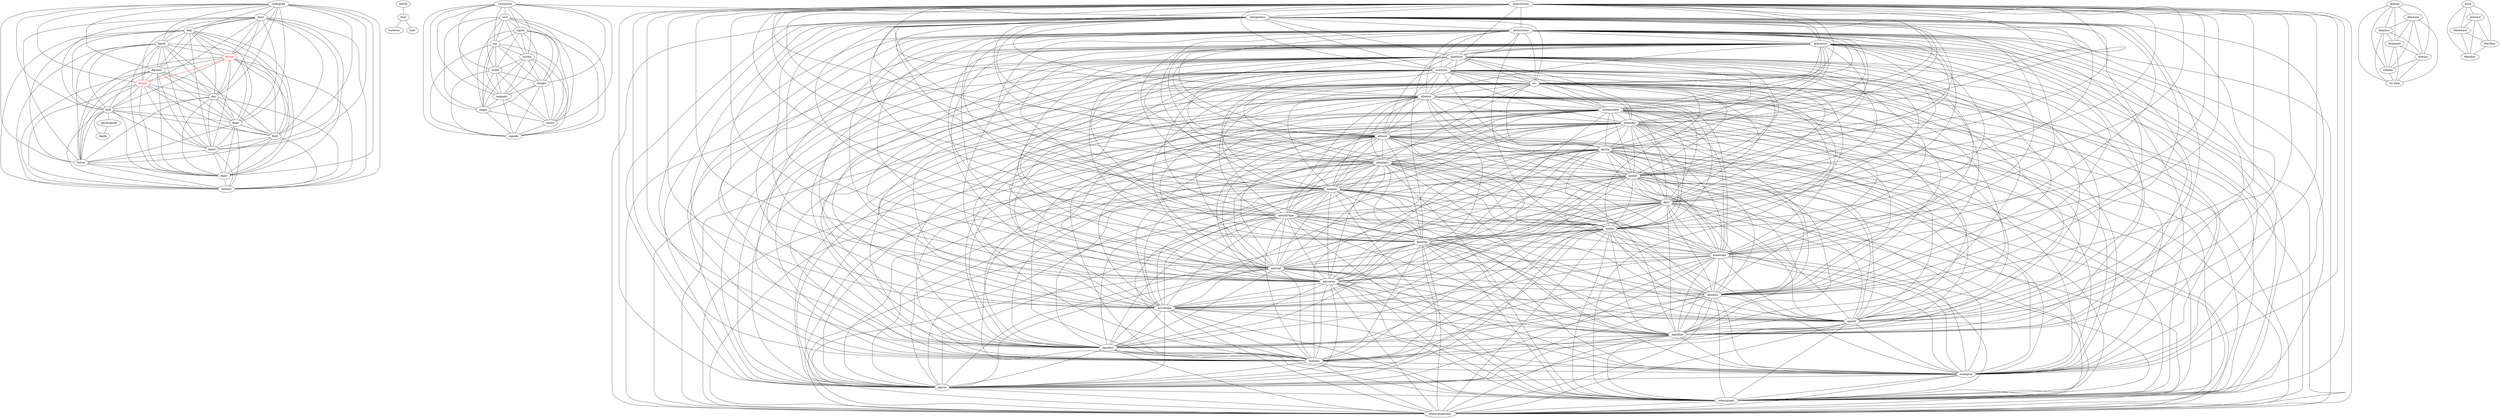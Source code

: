 strict graph  {
"unfeigned";
"dairy";
"lady";
"figure";
"fiction" [color=red fontcolor=red shape=hexagon];
"figment";
"dough" [color=red fontcolor=red shape=hexagon];
"dey";
"duff";
"feign";
"feint";
"donut";
"fictive";
"dight";
"teichoic";
"beetle";
"beat";
"vivisection";
"sect";
"signal";
"sax";
"scythe";
"sickle";
"shingle";
"segment";
"segno";
"resect";
"signate";
"domain";
"demesne";
"dominus";
"dominate";
"domino";
"vidame";
"Sir John";
"anacoluthon";
"abiogenesis";
"abranchiata";
"achymous";
"amethyst";
"acarpous";
"un-";
"atheism";
"achlamydate";
"philately";
"atheist";
"aporia";
"adiabatic";
"apodal";
"acapnia";
"Apus";
"alexithymia";
"abulia";
"agnatha";
"azeotrope";
"aneroid";
"adynaton";
"akinesia";
"acyrologia";
"agnath";
"agnathia";
"agnathic";
"Atalanta";
"acampsia";
"agyria";
"adoxograph";
"adermatoglyphia";
"ward";
"steward";
"Hereward";
"Wardlaw";
"Wardlow";
"paratyphoid";
"depth";
"buttress";
"boot";
"unfeigned" -- "dairy";
"unfeigned" -- "lady";
"unfeigned" -- "figure";
"unfeigned" -- "fiction";
"unfeigned" -- "figment";
"unfeigned" -- "dough";
"unfeigned" -- "dey";
"unfeigned" -- "duff";
"unfeigned" -- "feign";
"unfeigned" -- "feint";
"unfeigned" -- "donut";
"unfeigned" -- "fictive";
"unfeigned" -- "dight";
"unfeigned" -- "teichoic";
"dairy" -- "figment";
"dairy" -- "feign";
"dairy" -- "lady";
"dairy" -- "figure";
"dairy" -- "fiction";
"dairy" -- "dough";
"dairy" -- "dey";
"dairy" -- "duff";
"dairy" -- "feint";
"dairy" -- "donut";
"dairy" -- "fictive";
"dairy" -- "dight";
"dairy" -- "teichoic";
"lady" -- "figment";
"lady" -- "feign";
"lady" -- "feint";
"lady" -- "teichoic";
"lady" -- "figure";
"lady" -- "fiction";
"lady" -- "dough";
"lady" -- "dey";
"lady" -- "duff";
"lady" -- "donut";
"lady" -- "fictive";
"lady" -- "dight";
"figure" -- "figment";
"figure" -- "feign";
"figure" -- "feint";
"figure" -- "teichoic";
"figure" -- "donut";
"figure" -- "fiction";
"figure" -- "dough";
"figure" -- "dey";
"figure" -- "duff";
"figure" -- "fictive";
"figure" -- "dight";
"fiction" -- "figment";
"fiction" -- "feign";
"fiction" -- "feint";
"fiction" -- "teichoic";
"fiction" -- "donut";
"fiction" -- "duff";
"fiction" -- "dight";
"fiction" -- "dey";
"fiction" -- "dough" [color=red];
"fiction" -- "fictive";
"figment" -- "dough";
"figment" -- "dey";
"figment" -- "duff";
"figment" -- "feign";
"figment" -- "feint";
"figment" -- "donut";
"figment" -- "fictive";
"figment" -- "dight";
"figment" -- "teichoic";
"dough" -- "feign";
"dough" -- "feint";
"dough" -- "teichoic";
"dough" -- "donut";
"dough" -- "duff";
"dough" -- "dight";
"dough" -- "dey";
"dough" -- "fictive";
"dey" -- "feign";
"dey" -- "feint";
"dey" -- "teichoic";
"dey" -- "donut";
"dey" -- "duff";
"dey" -- "dight";
"dey" -- "fictive";
"duff" -- "feign";
"duff" -- "feint";
"duff" -- "paratyphoid";
"duff" -- "teichoic";
"duff" -- "donut";
"duff" -- "fictive";
"duff" -- "dight";
"duff" -- "depth";
"feign" -- "feint";
"feign" -- "donut";
"feign" -- "fictive";
"feign" -- "dight";
"feign" -- "teichoic";
"feint" -- "donut";
"feint" -- "fictive";
"feint" -- "dight";
"feint" -- "teichoic";
"donut" -- "teichoic";
"donut" -- "fictive";
"donut" -- "dight";
"fictive" -- "teichoic";
"fictive" -- "dight";
"dight" -- "teichoic";
"beetle" -- "beat";
"beat" -- "buttress";
"beat" -- "boot";
"vivisection" -- "sect";
"vivisection" -- "segno";
"vivisection" -- "resect";
"vivisection" -- "scythe";
"vivisection" -- "abiogenesis";
"vivisection" -- "signal";
"vivisection" -- "sax";
"vivisection" -- "sickle";
"vivisection" -- "shingle";
"vivisection" -- "segment";
"vivisection" -- "signate";
"sect" -- "signal";
"sect" -- "sax";
"sect" -- "scythe";
"sect" -- "sickle";
"sect" -- "shingle";
"sect" -- "segment";
"sect" -- "segno";
"sect" -- "resect";
"sect" -- "signate";
"signal" -- "segno";
"signal" -- "resect";
"signal" -- "scythe";
"signal" -- "shingle";
"signal" -- "signate";
"signal" -- "sax";
"signal" -- "sickle";
"signal" -- "segment";
"sax" -- "segno";
"sax" -- "resect";
"sax" -- "scythe";
"sax" -- "shingle";
"sax" -- "signate";
"sax" -- "sickle";
"sax" -- "segment";
"scythe" -- "segno";
"scythe" -- "resect";
"scythe" -- "sickle";
"scythe" -- "shingle";
"scythe" -- "segment";
"scythe" -- "signate";
"sickle" -- "segno";
"sickle" -- "resect";
"sickle" -- "shingle";
"sickle" -- "signate";
"sickle" -- "segment";
"shingle" -- "segno";
"shingle" -- "resect";
"shingle" -- "segment";
"shingle" -- "signate";
"segment" -- "segno";
"segment" -- "resect";
"segment" -- "signate";
"segno" -- "resect";
"segno" -- "signate";
"resect" -- "signate";
"domain" -- "demesne";
"domain" -- "Sir John";
"domain" -- "dominus";
"domain" -- "dominate";
"domain" -- "vidame";
"domain" -- "domino";
"demesne" -- "dominus";
"demesne" -- "dominate";
"demesne" -- "domino";
"demesne" -- "vidame";
"demesne" -- "Sir John";
"dominus" -- "Sir John";
"dominus" -- "dominate";
"dominus" -- "domino";
"dominus" -- "vidame";
"dominate" -- "Sir John";
"dominate" -- "domino";
"dominate" -- "vidame";
"domino" -- "Sir John";
"domino" -- "vidame";
"vidame" -- "Sir John";
"anacoluthon" -- "abiogenesis";
"anacoluthon" -- "abranchiata";
"anacoluthon" -- "achymous";
"anacoluthon" -- "amethyst";
"anacoluthon" -- "acarpous";
"anacoluthon" -- "un-";
"anacoluthon" -- "atheism";
"anacoluthon" -- "achlamydate";
"anacoluthon" -- "philately";
"anacoluthon" -- "atheist";
"anacoluthon" -- "aporia";
"anacoluthon" -- "adiabatic";
"anacoluthon" -- "apodal";
"anacoluthon" -- "acapnia";
"anacoluthon" -- "Apus";
"anacoluthon" -- "alexithymia";
"anacoluthon" -- "abulia";
"anacoluthon" -- "agnatha";
"anacoluthon" -- "azeotrope";
"anacoluthon" -- "aneroid";
"anacoluthon" -- "adynaton";
"anacoluthon" -- "akinesia";
"anacoluthon" -- "acyrologia";
"anacoluthon" -- "agnath";
"anacoluthon" -- "agnathia";
"anacoluthon" -- "agnathic";
"anacoluthon" -- "Atalanta";
"anacoluthon" -- "acampsia";
"anacoluthon" -- "agyria";
"anacoluthon" -- "adoxograph";
"anacoluthon" -- "adermatoglyphia";
"abiogenesis" -- "adynaton";
"abiogenesis" -- "atheist";
"abiogenesis" -- "agnathia";
"abiogenesis" -- "adermatoglyphia";
"abiogenesis" -- "agnathic";
"abiogenesis" -- "achymous";
"abiogenesis" -- "agnath";
"abiogenesis" -- "un-";
"abiogenesis" -- "alexithymia";
"abiogenesis" -- "acyrologia";
"abiogenesis" -- "abranchiata";
"abiogenesis" -- "abulia";
"abiogenesis" -- "aporia";
"abiogenesis" -- "aneroid";
"abiogenesis" -- "acapnia";
"abiogenesis" -- "acampsia";
"abiogenesis" -- "atheism";
"abiogenesis" -- "adiabatic";
"abiogenesis" -- "agyria";
"abiogenesis" -- "adoxograph";
"abiogenesis" -- "akinesia";
"abiogenesis" -- "Apus";
"abiogenesis" -- "azeotrope";
"abiogenesis" -- "acarpous";
"abiogenesis" -- "amethyst";
"abiogenesis" -- "agnatha";
"abiogenesis" -- "achlamydate";
"abiogenesis" -- "Atalanta";
"abiogenesis" -- "apodal";
"abiogenesis" -- "philately";
"abranchiata" -- "adynaton";
"abranchiata" -- "atheist";
"abranchiata" -- "agnathia";
"abranchiata" -- "adermatoglyphia";
"abranchiata" -- "agnathic";
"abranchiata" -- "achymous";
"abranchiata" -- "agnath";
"abranchiata" -- "un-";
"abranchiata" -- "alexithymia";
"abranchiata" -- "acyrologia";
"abranchiata" -- "amethyst";
"abranchiata" -- "acarpous";
"abranchiata" -- "atheism";
"abranchiata" -- "achlamydate";
"abranchiata" -- "philately";
"abranchiata" -- "aporia";
"abranchiata" -- "adiabatic";
"abranchiata" -- "apodal";
"abranchiata" -- "acapnia";
"abranchiata" -- "Apus";
"abranchiata" -- "abulia";
"abranchiata" -- "agnatha";
"abranchiata" -- "azeotrope";
"abranchiata" -- "aneroid";
"abranchiata" -- "akinesia";
"abranchiata" -- "Atalanta";
"abranchiata" -- "acampsia";
"abranchiata" -- "agyria";
"abranchiata" -- "adoxograph";
"achymous" -- "adynaton";
"achymous" -- "atheist";
"achymous" -- "agnathia";
"achymous" -- "adermatoglyphia";
"achymous" -- "agnathic";
"achymous" -- "amethyst";
"achymous" -- "acarpous";
"achymous" -- "un-";
"achymous" -- "atheism";
"achymous" -- "achlamydate";
"achymous" -- "philately";
"achymous" -- "aporia";
"achymous" -- "adiabatic";
"achymous" -- "apodal";
"achymous" -- "acapnia";
"achymous" -- "Apus";
"achymous" -- "alexithymia";
"achymous" -- "abulia";
"achymous" -- "agnatha";
"achymous" -- "azeotrope";
"achymous" -- "aneroid";
"achymous" -- "akinesia";
"achymous" -- "acyrologia";
"achymous" -- "agnath";
"achymous" -- "Atalanta";
"achymous" -- "acampsia";
"achymous" -- "agyria";
"achymous" -- "adoxograph";
"amethyst" -- "adynaton";
"amethyst" -- "atheist";
"amethyst" -- "agnathia";
"amethyst" -- "adermatoglyphia";
"amethyst" -- "agnathic";
"amethyst" -- "agnath";
"amethyst" -- "un-";
"amethyst" -- "alexithymia";
"amethyst" -- "acyrologia";
"amethyst" -- "abulia";
"amethyst" -- "aporia";
"amethyst" -- "aneroid";
"amethyst" -- "acapnia";
"amethyst" -- "acampsia";
"amethyst" -- "atheism";
"amethyst" -- "adiabatic";
"amethyst" -- "agyria";
"amethyst" -- "adoxograph";
"amethyst" -- "akinesia";
"amethyst" -- "Apus";
"amethyst" -- "azeotrope";
"amethyst" -- "acarpous";
"amethyst" -- "achlamydate";
"amethyst" -- "philately";
"amethyst" -- "apodal";
"amethyst" -- "agnatha";
"amethyst" -- "Atalanta";
"acarpous" -- "adynaton";
"acarpous" -- "atheist";
"acarpous" -- "agnathia";
"acarpous" -- "adermatoglyphia";
"acarpous" -- "agnathic";
"acarpous" -- "agnath";
"acarpous" -- "un-";
"acarpous" -- "alexithymia";
"acarpous" -- "acyrologia";
"acarpous" -- "abulia";
"acarpous" -- "aporia";
"acarpous" -- "aneroid";
"acarpous" -- "acapnia";
"acarpous" -- "acampsia";
"acarpous" -- "atheism";
"acarpous" -- "adiabatic";
"acarpous" -- "agyria";
"acarpous" -- "adoxograph";
"acarpous" -- "akinesia";
"acarpous" -- "Apus";
"acarpous" -- "azeotrope";
"acarpous" -- "achlamydate";
"acarpous" -- "philately";
"acarpous" -- "apodal";
"acarpous" -- "agnatha";
"acarpous" -- "Atalanta";
"un-" -- "adynaton";
"un-" -- "atheist";
"un-" -- "agnathia";
"un-" -- "adermatoglyphia";
"un-" -- "agnathic";
"un-" -- "agnath";
"un-" -- "atheism";
"un-" -- "achlamydate";
"un-" -- "philately";
"un-" -- "aporia";
"un-" -- "adiabatic";
"un-" -- "apodal";
"un-" -- "acapnia";
"un-" -- "Apus";
"un-" -- "alexithymia";
"un-" -- "abulia";
"un-" -- "agnatha";
"un-" -- "azeotrope";
"un-" -- "aneroid";
"un-" -- "akinesia";
"un-" -- "acyrologia";
"un-" -- "Atalanta";
"un-" -- "acampsia";
"un-" -- "agyria";
"un-" -- "adoxograph";
"atheism" -- "adynaton";
"atheism" -- "atheist";
"atheism" -- "agnathia";
"atheism" -- "adermatoglyphia";
"atheism" -- "agnathic";
"atheism" -- "agnath";
"atheism" -- "alexithymia";
"atheism" -- "acyrologia";
"atheism" -- "abulia";
"atheism" -- "aporia";
"atheism" -- "aneroid";
"atheism" -- "acapnia";
"atheism" -- "acampsia";
"atheism" -- "achlamydate";
"atheism" -- "philately";
"atheism" -- "adiabatic";
"atheism" -- "apodal";
"atheism" -- "Apus";
"atheism" -- "agnatha";
"atheism" -- "azeotrope";
"atheism" -- "akinesia";
"atheism" -- "Atalanta";
"atheism" -- "agyria";
"atheism" -- "adoxograph";
"achlamydate" -- "adynaton";
"achlamydate" -- "atheist";
"achlamydate" -- "agnathia";
"achlamydate" -- "adermatoglyphia";
"achlamydate" -- "agnathic";
"achlamydate" -- "agnath";
"achlamydate" -- "alexithymia";
"achlamydate" -- "acyrologia";
"achlamydate" -- "abulia";
"achlamydate" -- "aporia";
"achlamydate" -- "aneroid";
"achlamydate" -- "acapnia";
"achlamydate" -- "acampsia";
"achlamydate" -- "adiabatic";
"achlamydate" -- "agyria";
"achlamydate" -- "adoxograph";
"achlamydate" -- "akinesia";
"achlamydate" -- "Apus";
"achlamydate" -- "azeotrope";
"achlamydate" -- "agnatha";
"achlamydate" -- "philately";
"achlamydate" -- "apodal";
"achlamydate" -- "Atalanta";
"philately" -- "adynaton";
"philately" -- "atheist";
"philately" -- "agnathia";
"philately" -- "adermatoglyphia";
"philately" -- "agnathic";
"philately" -- "agnath";
"philately" -- "alexithymia";
"philately" -- "acyrologia";
"philately" -- "abulia";
"philately" -- "aporia";
"philately" -- "aneroid";
"philately" -- "acapnia";
"philately" -- "acampsia";
"philately" -- "adiabatic";
"philately" -- "agyria";
"philately" -- "adoxograph";
"philately" -- "akinesia";
"philately" -- "Apus";
"philately" -- "azeotrope";
"philately" -- "agnatha";
"philately" -- "Atalanta";
"philately" -- "apodal";
"atheist" -- "adynaton";
"atheist" -- "aporia";
"atheist" -- "adiabatic";
"atheist" -- "apodal";
"atheist" -- "acapnia";
"atheist" -- "Apus";
"atheist" -- "alexithymia";
"atheist" -- "abulia";
"atheist" -- "agnatha";
"atheist" -- "azeotrope";
"atheist" -- "aneroid";
"atheist" -- "akinesia";
"atheist" -- "acyrologia";
"atheist" -- "agnath";
"atheist" -- "agnathia";
"atheist" -- "agnathic";
"atheist" -- "Atalanta";
"atheist" -- "acampsia";
"atheist" -- "agyria";
"atheist" -- "adoxograph";
"atheist" -- "adermatoglyphia";
"aporia" -- "adynaton";
"aporia" -- "agnathia";
"aporia" -- "adermatoglyphia";
"aporia" -- "agnathic";
"aporia" -- "agnath";
"aporia" -- "alexithymia";
"aporia" -- "acyrologia";
"aporia" -- "abulia";
"aporia" -- "adiabatic";
"aporia" -- "apodal";
"aporia" -- "acapnia";
"aporia" -- "Apus";
"aporia" -- "agnatha";
"aporia" -- "azeotrope";
"aporia" -- "aneroid";
"aporia" -- "akinesia";
"aporia" -- "Atalanta";
"aporia" -- "acampsia";
"aporia" -- "agyria";
"aporia" -- "adoxograph";
"adiabatic" -- "adynaton";
"adiabatic" -- "agnathia";
"adiabatic" -- "adermatoglyphia";
"adiabatic" -- "agnathic";
"adiabatic" -- "agnath";
"adiabatic" -- "alexithymia";
"adiabatic" -- "acyrologia";
"adiabatic" -- "abulia";
"adiabatic" -- "aneroid";
"adiabatic" -- "acapnia";
"adiabatic" -- "acampsia";
"adiabatic" -- "apodal";
"adiabatic" -- "Apus";
"adiabatic" -- "agnatha";
"adiabatic" -- "azeotrope";
"adiabatic" -- "akinesia";
"adiabatic" -- "Atalanta";
"adiabatic" -- "agyria";
"adiabatic" -- "adoxograph";
"apodal" -- "adynaton";
"apodal" -- "agnathia";
"apodal" -- "adermatoglyphia";
"apodal" -- "agnathic";
"apodal" -- "agnath";
"apodal" -- "alexithymia";
"apodal" -- "acyrologia";
"apodal" -- "abulia";
"apodal" -- "aneroid";
"apodal" -- "acapnia";
"apodal" -- "acampsia";
"apodal" -- "agyria";
"apodal" -- "adoxograph";
"apodal" -- "akinesia";
"apodal" -- "Apus";
"apodal" -- "azeotrope";
"apodal" -- "agnatha";
"apodal" -- "Atalanta";
"acapnia" -- "adynaton";
"acapnia" -- "agnathia";
"acapnia" -- "adermatoglyphia";
"acapnia" -- "agnathic";
"acapnia" -- "agnath";
"acapnia" -- "alexithymia";
"acapnia" -- "acyrologia";
"acapnia" -- "abulia";
"acapnia" -- "aneroid";
"acapnia" -- "Apus";
"acapnia" -- "agnatha";
"acapnia" -- "azeotrope";
"acapnia" -- "akinesia";
"acapnia" -- "Atalanta";
"acapnia" -- "acampsia";
"acapnia" -- "agyria";
"acapnia" -- "adoxograph";
"Apus" -- "adynaton";
"Apus" -- "agnathia";
"Apus" -- "adermatoglyphia";
"Apus" -- "agnathic";
"Apus" -- "agnath";
"Apus" -- "alexithymia";
"Apus" -- "acyrologia";
"Apus" -- "abulia";
"Apus" -- "aneroid";
"Apus" -- "acampsia";
"Apus" -- "agyria";
"Apus" -- "adoxograph";
"Apus" -- "akinesia";
"Apus" -- "agnatha";
"Apus" -- "azeotrope";
"Apus" -- "Atalanta";
"alexithymia" -- "adynaton";
"alexithymia" -- "agnathia";
"alexithymia" -- "adermatoglyphia";
"alexithymia" -- "agnathic";
"alexithymia" -- "agnath";
"alexithymia" -- "abulia";
"alexithymia" -- "agnatha";
"alexithymia" -- "azeotrope";
"alexithymia" -- "aneroid";
"alexithymia" -- "akinesia";
"alexithymia" -- "acyrologia";
"alexithymia" -- "Atalanta";
"alexithymia" -- "acampsia";
"alexithymia" -- "agyria";
"alexithymia" -- "adoxograph";
"abulia" -- "adynaton";
"abulia" -- "agnathia";
"abulia" -- "adermatoglyphia";
"abulia" -- "agnathic";
"abulia" -- "agnath";
"abulia" -- "acyrologia";
"abulia" -- "agnatha";
"abulia" -- "azeotrope";
"abulia" -- "aneroid";
"abulia" -- "akinesia";
"abulia" -- "Atalanta";
"abulia" -- "acampsia";
"abulia" -- "agyria";
"abulia" -- "adoxograph";
"agnatha" -- "adynaton";
"agnatha" -- "agnathia";
"agnatha" -- "adermatoglyphia";
"agnatha" -- "agnathic";
"agnatha" -- "agnath";
"agnatha" -- "acyrologia";
"agnatha" -- "aneroid";
"agnatha" -- "acampsia";
"agnatha" -- "agyria";
"agnatha" -- "adoxograph";
"agnatha" -- "akinesia";
"agnatha" -- "azeotrope";
"agnatha" -- "Atalanta";
"azeotrope" -- "adynaton";
"azeotrope" -- "agnathia";
"azeotrope" -- "adermatoglyphia";
"azeotrope" -- "agnathic";
"azeotrope" -- "agnath";
"azeotrope" -- "acyrologia";
"azeotrope" -- "aneroid";
"azeotrope" -- "acampsia";
"azeotrope" -- "agyria";
"azeotrope" -- "adoxograph";
"azeotrope" -- "akinesia";
"azeotrope" -- "Atalanta";
"aneroid" -- "adynaton";
"aneroid" -- "agnathia";
"aneroid" -- "adermatoglyphia";
"aneroid" -- "agnathic";
"aneroid" -- "agnath";
"aneroid" -- "acyrologia";
"aneroid" -- "akinesia";
"aneroid" -- "Atalanta";
"aneroid" -- "acampsia";
"aneroid" -- "agyria";
"aneroid" -- "adoxograph";
"adynaton" -- "akinesia";
"adynaton" -- "acyrologia";
"adynaton" -- "agnath";
"adynaton" -- "agnathia";
"adynaton" -- "agnathic";
"adynaton" -- "Atalanta";
"adynaton" -- "acampsia";
"adynaton" -- "agyria";
"adynaton" -- "adoxograph";
"adynaton" -- "adermatoglyphia";
"akinesia" -- "agnathia";
"akinesia" -- "adermatoglyphia";
"akinesia" -- "agnathic";
"akinesia" -- "agnath";
"akinesia" -- "acyrologia";
"akinesia" -- "acampsia";
"akinesia" -- "agyria";
"akinesia" -- "adoxograph";
"akinesia" -- "Atalanta";
"acyrologia" -- "agnathia";
"acyrologia" -- "adermatoglyphia";
"acyrologia" -- "agnathic";
"acyrologia" -- "agnath";
"acyrologia" -- "Atalanta";
"acyrologia" -- "acampsia";
"acyrologia" -- "agyria";
"acyrologia" -- "adoxograph";
"agnath" -- "agnathia";
"agnath" -- "adermatoglyphia";
"agnath" -- "agnathic";
"agnath" -- "Atalanta";
"agnath" -- "acampsia";
"agnath" -- "agyria";
"agnath" -- "adoxograph";
"agnathia" -- "agnathic";
"agnathia" -- "Atalanta";
"agnathia" -- "acampsia";
"agnathia" -- "agyria";
"agnathia" -- "adoxograph";
"agnathia" -- "adermatoglyphia";
"agnathic" -- "adermatoglyphia";
"agnathic" -- "Atalanta";
"agnathic" -- "acampsia";
"agnathic" -- "agyria";
"agnathic" -- "adoxograph";
"Atalanta" -- "adermatoglyphia";
"Atalanta" -- "acampsia";
"Atalanta" -- "agyria";
"Atalanta" -- "adoxograph";
"acampsia" -- "adermatoglyphia";
"acampsia" -- "agyria";
"acampsia" -- "adoxograph";
"agyria" -- "adermatoglyphia";
"agyria" -- "adoxograph";
"adoxograph" -- "adermatoglyphia";
"ward" -- "steward";
"ward" -- "Hereward";
"ward" -- "Wardlaw";
"ward" -- "Wardlow";
"steward" -- "Hereward";
"steward" -- "Wardlaw";
"steward" -- "Wardlow";
"Hereward" -- "Wardlow";
"Hereward" -- "Wardlaw";
"Wardlaw" -- "Wardlow";
"paratyphoid" -- "depth";
}
